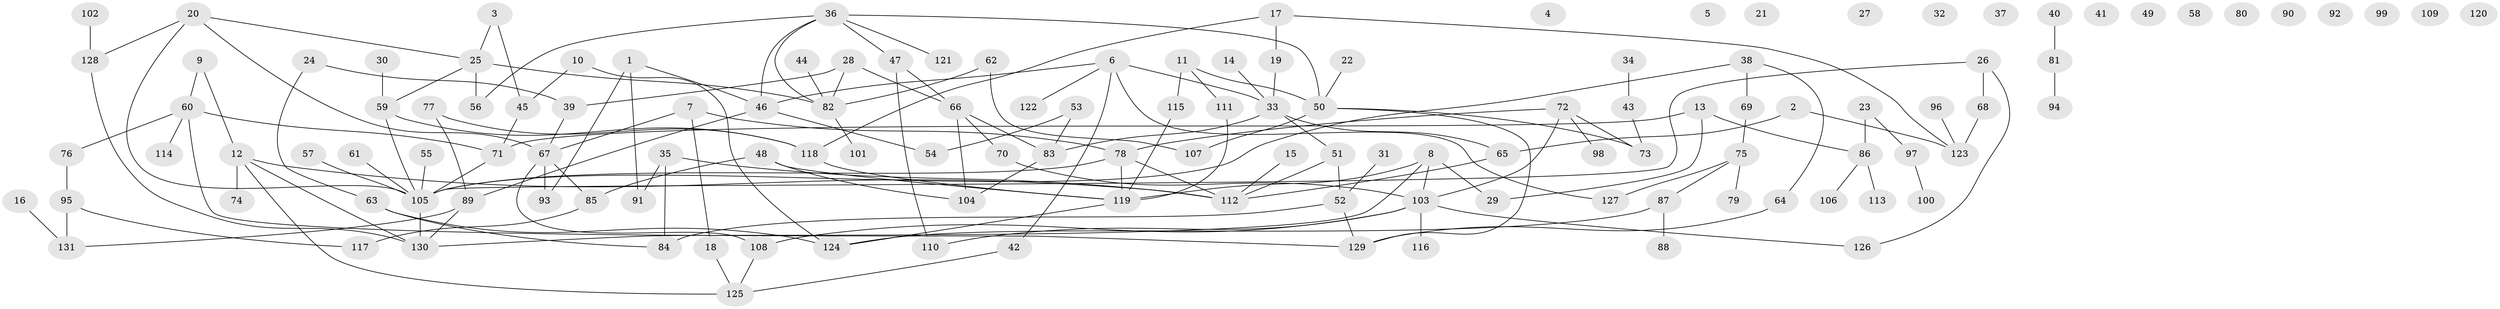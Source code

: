 // Generated by graph-tools (version 1.1) at 2025/00/03/09/25 03:00:45]
// undirected, 131 vertices, 163 edges
graph export_dot {
graph [start="1"]
  node [color=gray90,style=filled];
  1;
  2;
  3;
  4;
  5;
  6;
  7;
  8;
  9;
  10;
  11;
  12;
  13;
  14;
  15;
  16;
  17;
  18;
  19;
  20;
  21;
  22;
  23;
  24;
  25;
  26;
  27;
  28;
  29;
  30;
  31;
  32;
  33;
  34;
  35;
  36;
  37;
  38;
  39;
  40;
  41;
  42;
  43;
  44;
  45;
  46;
  47;
  48;
  49;
  50;
  51;
  52;
  53;
  54;
  55;
  56;
  57;
  58;
  59;
  60;
  61;
  62;
  63;
  64;
  65;
  66;
  67;
  68;
  69;
  70;
  71;
  72;
  73;
  74;
  75;
  76;
  77;
  78;
  79;
  80;
  81;
  82;
  83;
  84;
  85;
  86;
  87;
  88;
  89;
  90;
  91;
  92;
  93;
  94;
  95;
  96;
  97;
  98;
  99;
  100;
  101;
  102;
  103;
  104;
  105;
  106;
  107;
  108;
  109;
  110;
  111;
  112;
  113;
  114;
  115;
  116;
  117;
  118;
  119;
  120;
  121;
  122;
  123;
  124;
  125;
  126;
  127;
  128;
  129;
  130;
  131;
  1 -- 46;
  1 -- 91;
  1 -- 93;
  2 -- 65;
  2 -- 123;
  3 -- 25;
  3 -- 45;
  6 -- 33;
  6 -- 42;
  6 -- 46;
  6 -- 122;
  6 -- 127;
  7 -- 18;
  7 -- 67;
  7 -- 78;
  8 -- 29;
  8 -- 103;
  8 -- 119;
  8 -- 130;
  9 -- 12;
  9 -- 60;
  10 -- 45;
  10 -- 124;
  11 -- 50;
  11 -- 111;
  11 -- 115;
  12 -- 74;
  12 -- 112;
  12 -- 125;
  12 -- 130;
  13 -- 29;
  13 -- 71;
  13 -- 86;
  14 -- 33;
  15 -- 112;
  16 -- 131;
  17 -- 19;
  17 -- 118;
  17 -- 123;
  18 -- 125;
  19 -- 33;
  20 -- 25;
  20 -- 67;
  20 -- 105;
  20 -- 128;
  22 -- 50;
  23 -- 86;
  23 -- 97;
  24 -- 39;
  24 -- 63;
  25 -- 56;
  25 -- 59;
  25 -- 82;
  26 -- 68;
  26 -- 105;
  26 -- 126;
  28 -- 39;
  28 -- 66;
  28 -- 82;
  30 -- 59;
  31 -- 52;
  33 -- 51;
  33 -- 65;
  33 -- 83;
  34 -- 43;
  35 -- 84;
  35 -- 91;
  35 -- 112;
  36 -- 46;
  36 -- 47;
  36 -- 50;
  36 -- 56;
  36 -- 82;
  36 -- 121;
  38 -- 64;
  38 -- 69;
  38 -- 105;
  39 -- 67;
  40 -- 81;
  42 -- 125;
  43 -- 73;
  44 -- 82;
  45 -- 71;
  46 -- 54;
  46 -- 89;
  47 -- 66;
  47 -- 110;
  48 -- 85;
  48 -- 104;
  48 -- 119;
  50 -- 73;
  50 -- 107;
  50 -- 129;
  51 -- 52;
  51 -- 112;
  52 -- 84;
  52 -- 129;
  53 -- 54;
  53 -- 83;
  55 -- 105;
  57 -- 105;
  59 -- 105;
  59 -- 118;
  60 -- 71;
  60 -- 76;
  60 -- 114;
  60 -- 129;
  61 -- 105;
  62 -- 82;
  62 -- 107;
  63 -- 84;
  63 -- 124;
  64 -- 129;
  65 -- 112;
  66 -- 70;
  66 -- 83;
  66 -- 104;
  67 -- 85;
  67 -- 93;
  67 -- 108;
  68 -- 123;
  69 -- 75;
  70 -- 103;
  71 -- 105;
  72 -- 73;
  72 -- 78;
  72 -- 98;
  72 -- 103;
  75 -- 79;
  75 -- 87;
  75 -- 127;
  76 -- 95;
  77 -- 89;
  77 -- 118;
  78 -- 105;
  78 -- 112;
  78 -- 119;
  81 -- 94;
  82 -- 101;
  83 -- 104;
  85 -- 117;
  86 -- 106;
  86 -- 113;
  87 -- 88;
  87 -- 124;
  89 -- 130;
  89 -- 131;
  95 -- 117;
  95 -- 131;
  96 -- 123;
  97 -- 100;
  102 -- 128;
  103 -- 108;
  103 -- 110;
  103 -- 116;
  103 -- 126;
  105 -- 130;
  108 -- 125;
  111 -- 119;
  115 -- 119;
  118 -- 119;
  119 -- 124;
  128 -- 130;
}
